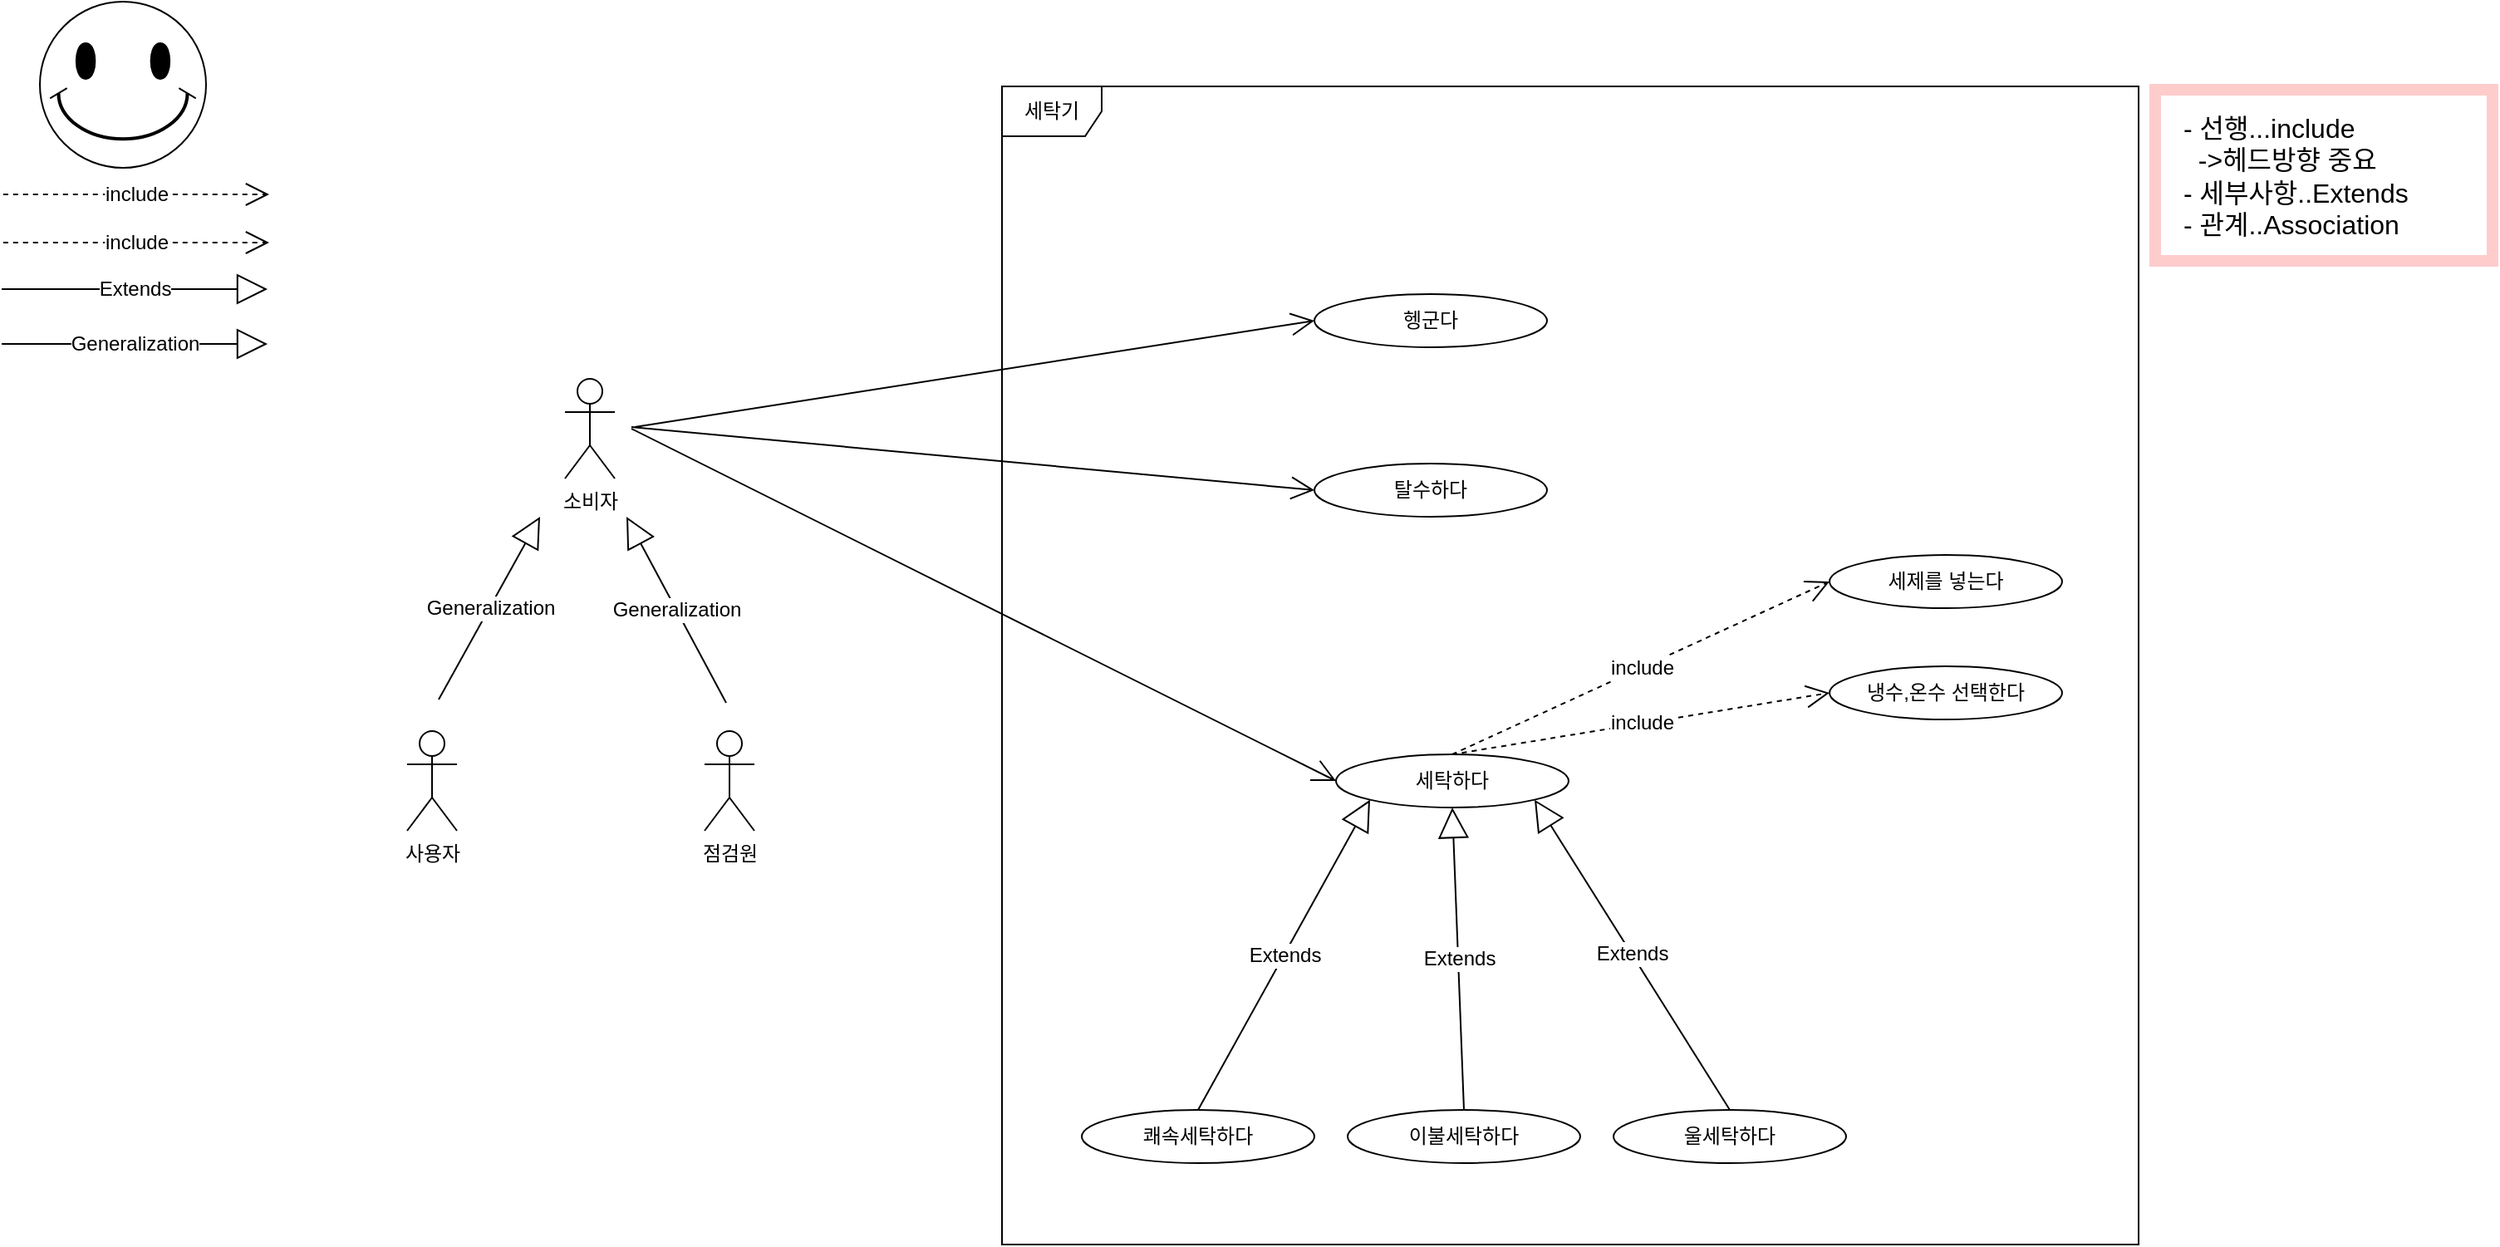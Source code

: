 <mxfile version="24.6.5" type="github">
  <diagram name="페이지-1" id="mplE918UPiMZE09EFnvx">
    <mxGraphModel dx="4074" dy="2030" grid="0" gridSize="10" guides="1" tooltips="1" connect="1" arrows="1" fold="1" page="0" pageScale="1" pageWidth="827" pageHeight="1169" math="0" shadow="0">
      <root>
        <mxCell id="0" />
        <mxCell id="1" parent="0" />
        <mxCell id="TUEeKgMaGJdy-XdAxHyX-1" value="소비자" style="shape=umlActor;verticalLabelPosition=bottom;verticalAlign=top;html=1;movable=1;resizable=1;rotatable=1;deletable=1;editable=1;locked=0;connectable=1;" vertex="1" parent="1">
          <mxGeometry x="-1783" y="-765" width="30" height="60" as="geometry" />
        </mxCell>
        <mxCell id="TUEeKgMaGJdy-XdAxHyX-7" value="" style="verticalLabelPosition=bottom;verticalAlign=top;html=1;shape=mxgraph.basic.smiley" vertex="1" parent="1">
          <mxGeometry x="-2099" y="-992" width="100" height="100" as="geometry" />
        </mxCell>
        <mxCell id="TUEeKgMaGJdy-XdAxHyX-10" value="세탁하다" style="ellipse;whiteSpace=wrap;html=1;" vertex="1" parent="1">
          <mxGeometry x="-1319" y="-539" width="140" height="32" as="geometry" />
        </mxCell>
        <mxCell id="TUEeKgMaGJdy-XdAxHyX-11" value="냉수,온수 선택한다" style="ellipse;whiteSpace=wrap;html=1;" vertex="1" parent="1">
          <mxGeometry x="-1022" y="-592" width="140" height="32" as="geometry" />
        </mxCell>
        <mxCell id="TUEeKgMaGJdy-XdAxHyX-12" value="세제를 넣는다" style="ellipse;whiteSpace=wrap;html=1;" vertex="1" parent="1">
          <mxGeometry x="-1022" y="-659" width="140" height="32" as="geometry" />
        </mxCell>
        <mxCell id="TUEeKgMaGJdy-XdAxHyX-13" value="탈수하다" style="ellipse;whiteSpace=wrap;html=1;" vertex="1" parent="1">
          <mxGeometry x="-1332" y="-714" width="140" height="32" as="geometry" />
        </mxCell>
        <mxCell id="TUEeKgMaGJdy-XdAxHyX-14" value="헹군다" style="ellipse;whiteSpace=wrap;html=1;" vertex="1" parent="1">
          <mxGeometry x="-1332" y="-816" width="140" height="32" as="geometry" />
        </mxCell>
        <mxCell id="TUEeKgMaGJdy-XdAxHyX-15" value="쾌속세탁하다" style="ellipse;whiteSpace=wrap;html=1;" vertex="1" parent="1">
          <mxGeometry x="-1472" y="-325" width="140" height="32" as="geometry" />
        </mxCell>
        <mxCell id="TUEeKgMaGJdy-XdAxHyX-16" value="이불세탁하다" style="ellipse;whiteSpace=wrap;html=1;" vertex="1" parent="1">
          <mxGeometry x="-1312" y="-325" width="140" height="32" as="geometry" />
        </mxCell>
        <mxCell id="TUEeKgMaGJdy-XdAxHyX-17" value="세탁기" style="shape=umlFrame;whiteSpace=wrap;html=1;pointerEvents=0;" vertex="1" parent="1">
          <mxGeometry x="-1520" y="-941" width="684" height="697" as="geometry" />
        </mxCell>
        <mxCell id="TUEeKgMaGJdy-XdAxHyX-19" value="" style="endArrow=open;endFill=1;endSize=12;html=1;rounded=0;fontSize=12;curved=1;entryX=0;entryY=0.5;entryDx=0;entryDy=0;" edge="1" parent="1" target="TUEeKgMaGJdy-XdAxHyX-10">
          <mxGeometry width="160" relative="1" as="geometry">
            <mxPoint x="-1743" y="-735" as="sourcePoint" />
            <mxPoint x="-1696" y="-721.5" as="targetPoint" />
          </mxGeometry>
        </mxCell>
        <mxCell id="TUEeKgMaGJdy-XdAxHyX-26" value="울세탁하다" style="ellipse;whiteSpace=wrap;html=1;" vertex="1" parent="1">
          <mxGeometry x="-1152" y="-325" width="140" height="32" as="geometry" />
        </mxCell>
        <mxCell id="TUEeKgMaGJdy-XdAxHyX-27" value="Extends" style="endArrow=block;endSize=16;endFill=0;html=1;rounded=0;fontSize=12;curved=1;entryX=0;entryY=1;entryDx=0;entryDy=0;exitX=0.5;exitY=0;exitDx=0;exitDy=0;" edge="1" parent="1" source="TUEeKgMaGJdy-XdAxHyX-15" target="TUEeKgMaGJdy-XdAxHyX-10">
          <mxGeometry width="160" relative="1" as="geometry">
            <mxPoint x="-1468" y="-479" as="sourcePoint" />
            <mxPoint x="-1308" y="-479" as="targetPoint" />
          </mxGeometry>
        </mxCell>
        <mxCell id="TUEeKgMaGJdy-XdAxHyX-29" value="Extends" style="endArrow=block;endSize=16;endFill=0;html=1;rounded=0;fontSize=12;curved=1;entryX=0.5;entryY=1;entryDx=0;entryDy=0;exitX=0.5;exitY=0;exitDx=0;exitDy=0;" edge="1" parent="1" source="TUEeKgMaGJdy-XdAxHyX-16" target="TUEeKgMaGJdy-XdAxHyX-10">
          <mxGeometry width="160" relative="1" as="geometry">
            <mxPoint x="-1409" y="-364.31" as="sourcePoint" />
            <mxPoint x="-1298" y="-426.31" as="targetPoint" />
          </mxGeometry>
        </mxCell>
        <mxCell id="TUEeKgMaGJdy-XdAxHyX-30" value="Extends" style="endArrow=block;endSize=16;endFill=0;html=1;rounded=0;fontSize=12;curved=1;entryX=1;entryY=1;entryDx=0;entryDy=0;exitX=0.5;exitY=0;exitDx=0;exitDy=0;" edge="1" parent="1" source="TUEeKgMaGJdy-XdAxHyX-26" target="TUEeKgMaGJdy-XdAxHyX-10">
          <mxGeometry width="160" relative="1" as="geometry">
            <mxPoint x="-1141" y="-450" as="sourcePoint" />
            <mxPoint x="-1141" y="-507" as="targetPoint" />
          </mxGeometry>
        </mxCell>
        <mxCell id="TUEeKgMaGJdy-XdAxHyX-32" value="" style="endArrow=open;endFill=1;endSize=12;html=1;rounded=0;fontSize=12;curved=1;entryX=0;entryY=0.5;entryDx=0;entryDy=0;" edge="1" parent="1" target="TUEeKgMaGJdy-XdAxHyX-14">
          <mxGeometry width="160" relative="1" as="geometry">
            <mxPoint x="-1741" y="-736" as="sourcePoint" />
            <mxPoint x="-1674" y="-576" as="targetPoint" />
          </mxGeometry>
        </mxCell>
        <mxCell id="TUEeKgMaGJdy-XdAxHyX-33" value="include" style="endArrow=open;endSize=12;dashed=1;html=1;rounded=0;fontSize=12;curved=1;entryX=0;entryY=0.5;entryDx=0;entryDy=0;exitX=0.5;exitY=0;exitDx=0;exitDy=0;" edge="1" parent="1" source="TUEeKgMaGJdy-XdAxHyX-10" target="TUEeKgMaGJdy-XdAxHyX-12">
          <mxGeometry width="160" relative="1" as="geometry">
            <mxPoint x="-1380" y="-776.5" as="sourcePoint" />
            <mxPoint x="-1220" y="-776.5" as="targetPoint" />
          </mxGeometry>
        </mxCell>
        <mxCell id="TUEeKgMaGJdy-XdAxHyX-34" value="include" style="endArrow=open;endSize=12;dashed=1;html=1;rounded=0;fontSize=12;curved=1;" edge="1" parent="1">
          <mxGeometry width="160" relative="1" as="geometry">
            <mxPoint x="-2121" y="-876" as="sourcePoint" />
            <mxPoint x="-1961" y="-876" as="targetPoint" />
          </mxGeometry>
        </mxCell>
        <mxCell id="TUEeKgMaGJdy-XdAxHyX-35" value="include" style="endArrow=open;endSize=12;dashed=1;html=1;rounded=0;fontSize=12;curved=1;" edge="1" parent="1">
          <mxGeometry width="160" relative="1" as="geometry">
            <mxPoint x="-2121" y="-847" as="sourcePoint" />
            <mxPoint x="-1961" y="-847" as="targetPoint" />
          </mxGeometry>
        </mxCell>
        <mxCell id="TUEeKgMaGJdy-XdAxHyX-36" value="include" style="endArrow=open;endSize=12;dashed=1;html=1;rounded=0;fontSize=12;curved=1;entryX=0;entryY=0.5;entryDx=0;entryDy=0;exitX=0.5;exitY=0;exitDx=0;exitDy=0;" edge="1" parent="1" source="TUEeKgMaGJdy-XdAxHyX-10" target="TUEeKgMaGJdy-XdAxHyX-11">
          <mxGeometry width="160" relative="1" as="geometry">
            <mxPoint x="-1358" y="-765" as="sourcePoint" />
            <mxPoint x="-1198" y="-765" as="targetPoint" />
          </mxGeometry>
        </mxCell>
        <mxCell id="TUEeKgMaGJdy-XdAxHyX-38" value="" style="endArrow=open;endFill=1;endSize=12;html=1;rounded=0;fontSize=12;curved=1;entryX=0;entryY=0.5;entryDx=0;entryDy=0;" edge="1" parent="1" target="TUEeKgMaGJdy-XdAxHyX-13">
          <mxGeometry width="160" relative="1" as="geometry">
            <mxPoint x="-1743" y="-736" as="sourcePoint" />
            <mxPoint x="-1874" y="-685" as="targetPoint" />
          </mxGeometry>
        </mxCell>
        <mxCell id="TUEeKgMaGJdy-XdAxHyX-39" value="- 선행...include&lt;div&gt;&amp;nbsp; -&amp;gt;헤드방향 중요&lt;br&gt;- 세부사항..Extends&lt;div&gt;- 관계..Association&lt;/div&gt;&lt;/div&gt;" style="text;strokeColor=#FFCCCC;fillColor=none;html=1;align=left;verticalAlign=middle;whiteSpace=wrap;rounded=0;fontSize=16;strokeWidth=7;spacingLeft=15;" vertex="1" parent="1">
          <mxGeometry x="-826" y="-939" width="203" height="103" as="geometry" />
        </mxCell>
        <mxCell id="TUEeKgMaGJdy-XdAxHyX-41" value="점검원" style="shape=umlActor;verticalLabelPosition=bottom;verticalAlign=top;html=1;movable=1;resizable=1;rotatable=1;deletable=1;editable=1;locked=0;connectable=1;" vertex="1" parent="1">
          <mxGeometry x="-1699" y="-553" width="30" height="60" as="geometry" />
        </mxCell>
        <mxCell id="TUEeKgMaGJdy-XdAxHyX-42" value="사용자" style="shape=umlActor;verticalLabelPosition=bottom;verticalAlign=top;html=1;movable=1;resizable=1;rotatable=1;deletable=1;editable=1;locked=0;connectable=1;" vertex="1" parent="1">
          <mxGeometry x="-1878" y="-553" width="30" height="60" as="geometry" />
        </mxCell>
        <mxCell id="TUEeKgMaGJdy-XdAxHyX-43" value="Extends" style="endArrow=block;endSize=16;endFill=0;html=1;rounded=0;fontSize=12;curved=1;" edge="1" parent="1">
          <mxGeometry width="160" relative="1" as="geometry">
            <mxPoint x="-2122" y="-819" as="sourcePoint" />
            <mxPoint x="-1962" y="-819" as="targetPoint" />
          </mxGeometry>
        </mxCell>
        <mxCell id="TUEeKgMaGJdy-XdAxHyX-45" value="Generalization" style="endArrow=block;endSize=16;endFill=0;html=1;rounded=0;fontSize=12;curved=1;" edge="1" parent="1">
          <mxGeometry width="160" relative="1" as="geometry">
            <mxPoint x="-1859" y="-572" as="sourcePoint" />
            <mxPoint x="-1798" y="-682" as="targetPoint" />
          </mxGeometry>
        </mxCell>
        <mxCell id="TUEeKgMaGJdy-XdAxHyX-46" value="Generalization" style="endArrow=block;endSize=16;endFill=0;html=1;rounded=0;fontSize=12;curved=1;" edge="1" parent="1">
          <mxGeometry width="160" relative="1" as="geometry">
            <mxPoint x="-1686" y="-570" as="sourcePoint" />
            <mxPoint x="-1746" y="-682" as="targetPoint" />
          </mxGeometry>
        </mxCell>
        <mxCell id="TUEeKgMaGJdy-XdAxHyX-47" value="Generalization" style="endArrow=block;endSize=16;endFill=0;html=1;rounded=0;fontSize=12;curved=1;" edge="1" parent="1">
          <mxGeometry width="160" relative="1" as="geometry">
            <mxPoint x="-2122" y="-786" as="sourcePoint" />
            <mxPoint x="-1962" y="-786" as="targetPoint" />
          </mxGeometry>
        </mxCell>
      </root>
    </mxGraphModel>
  </diagram>
</mxfile>
